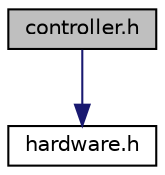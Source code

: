 digraph "controller.h"
{
 // LATEX_PDF_SIZE
  edge [fontname="Helvetica",fontsize="10",labelfontname="Helvetica",labelfontsize="10"];
  node [fontname="Helvetica",fontsize="10",shape=record];
  Node1 [label="controller.h",height=0.2,width=0.4,color="black", fillcolor="grey75", style="filled", fontcolor="black",tooltip="Declaration of functions for controller."];
  Node1 -> Node2 [color="midnightblue",fontsize="10",style="solid",fontname="Helvetica"];
  Node2 [label="hardware.h",height=0.2,width=0.4,color="black", fillcolor="white", style="filled",URL="$hardware_8h.html",tooltip="Driver for the elevator hardware."];
}
